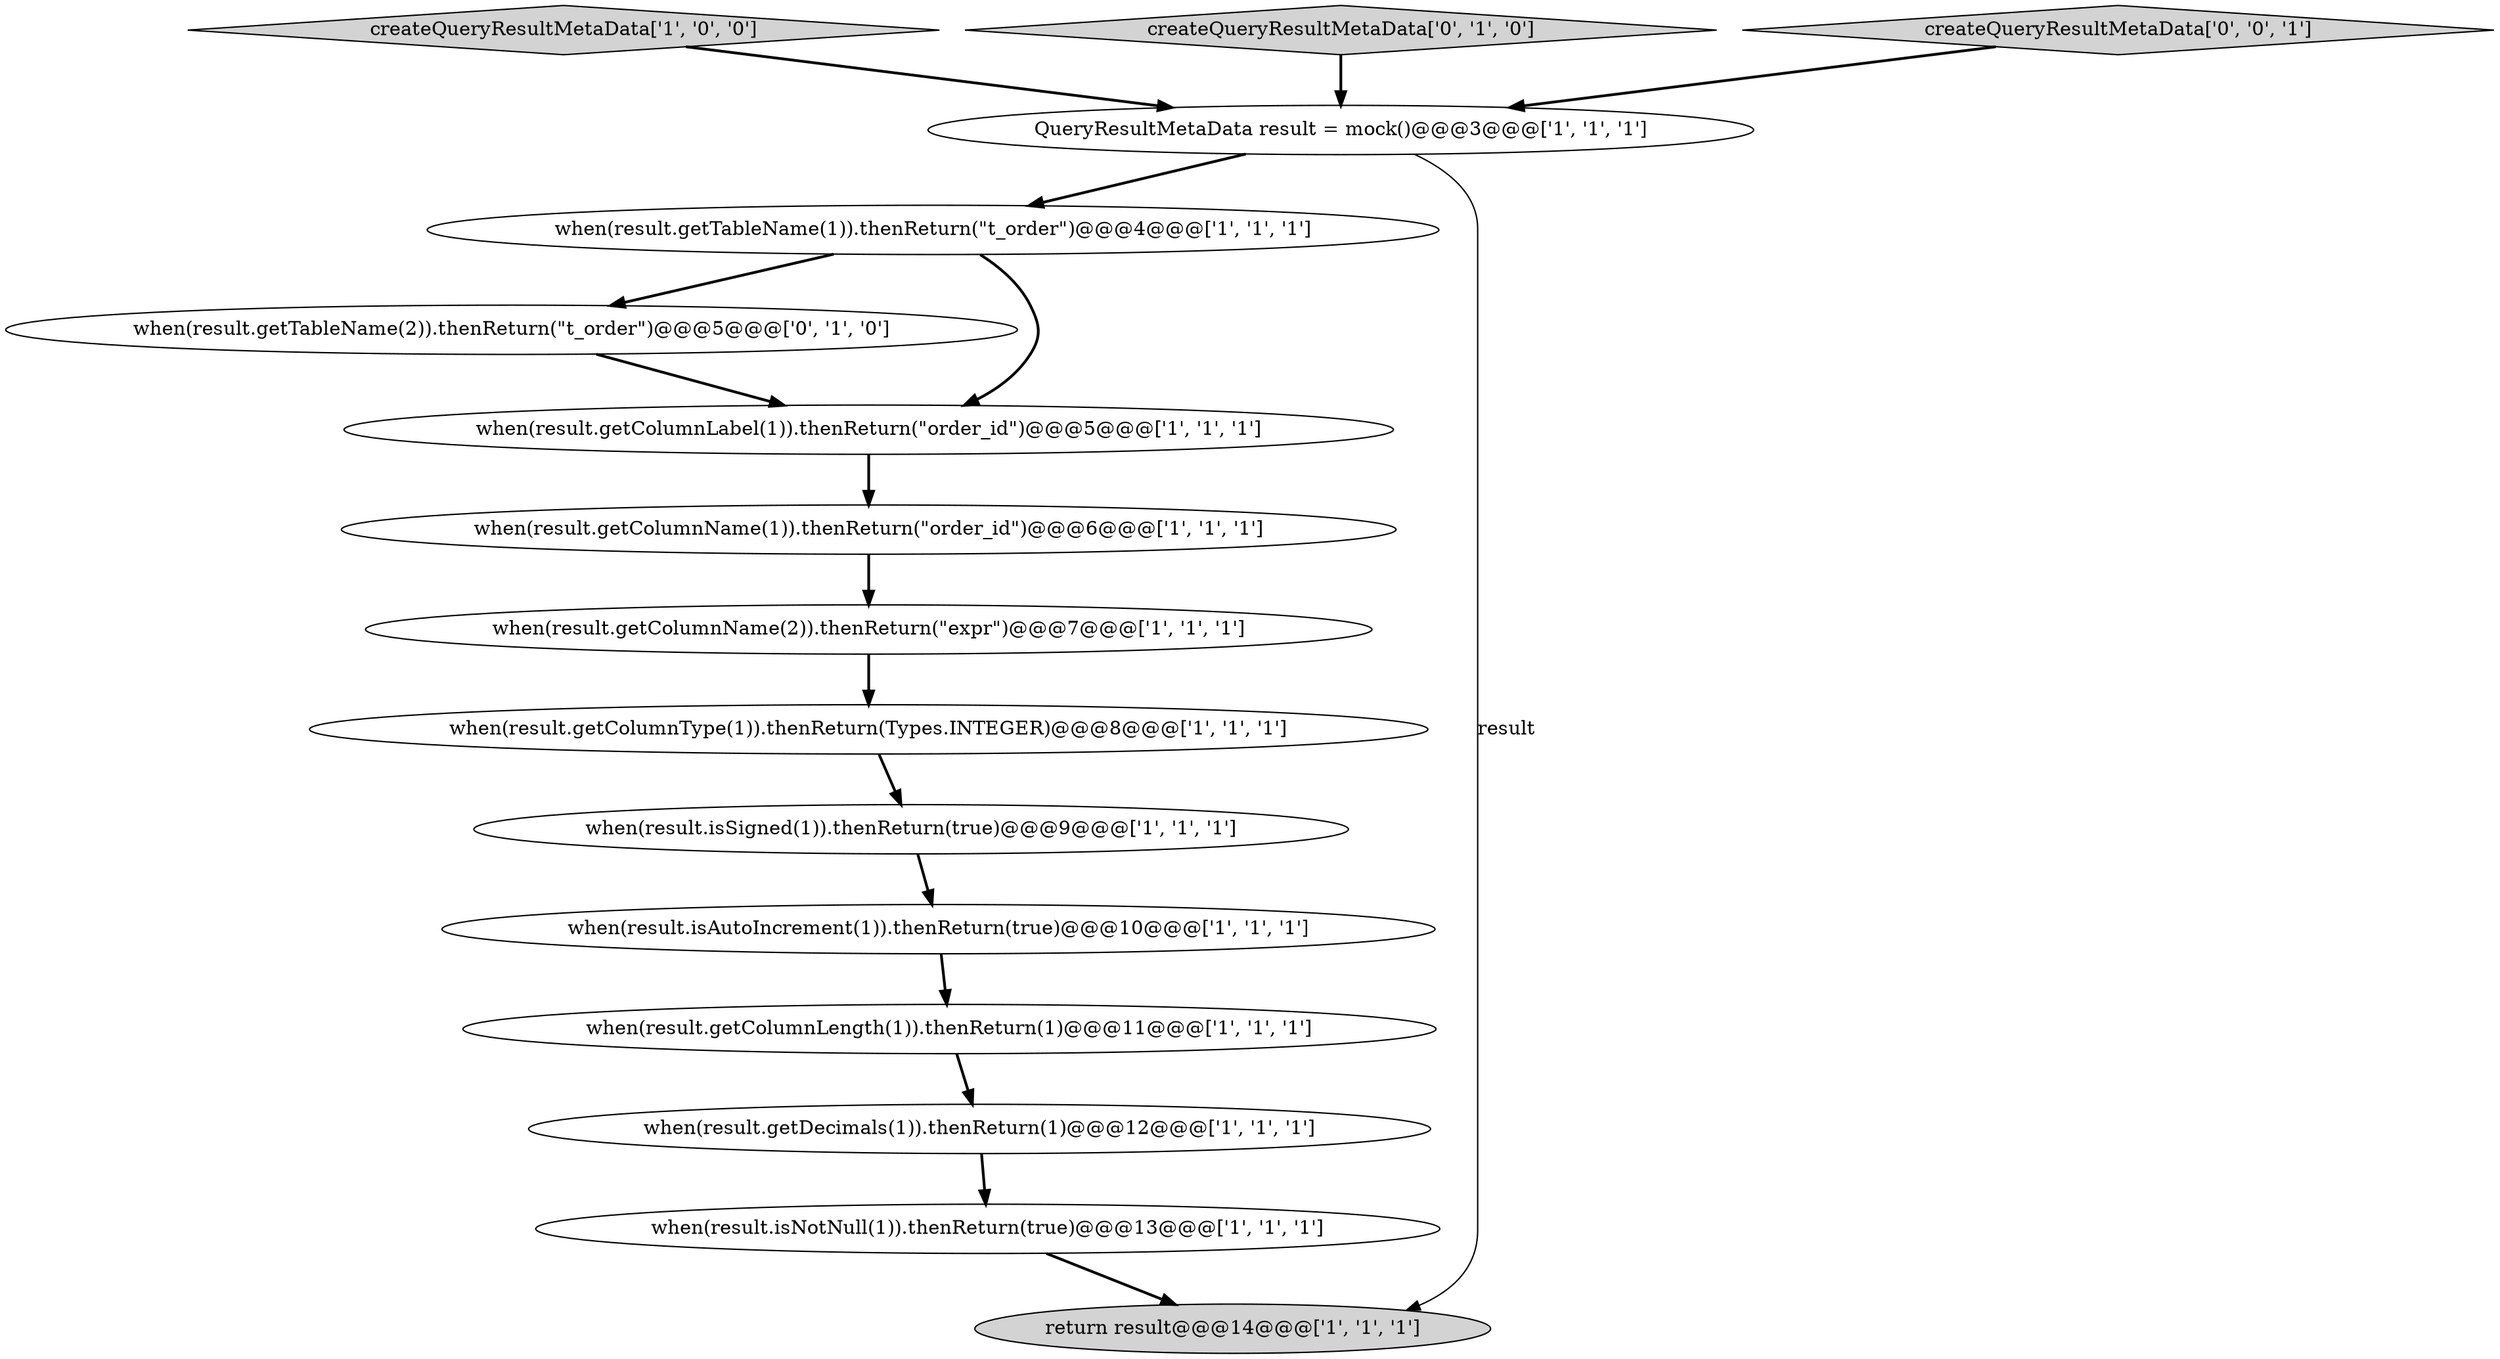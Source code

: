 digraph {
1 [style = filled, label = "createQueryResultMetaData['1', '0', '0']", fillcolor = lightgray, shape = diamond image = "AAA0AAABBB1BBB"];
5 [style = filled, label = "when(result.getColumnType(1)).thenReturn(Types.INTEGER)@@@8@@@['1', '1', '1']", fillcolor = white, shape = ellipse image = "AAA0AAABBB1BBB"];
6 [style = filled, label = "when(result.isSigned(1)).thenReturn(true)@@@9@@@['1', '1', '1']", fillcolor = white, shape = ellipse image = "AAA0AAABBB1BBB"];
12 [style = filled, label = "when(result.getColumnLength(1)).thenReturn(1)@@@11@@@['1', '1', '1']", fillcolor = white, shape = ellipse image = "AAA0AAABBB1BBB"];
8 [style = filled, label = "when(result.isNotNull(1)).thenReturn(true)@@@13@@@['1', '1', '1']", fillcolor = white, shape = ellipse image = "AAA0AAABBB1BBB"];
11 [style = filled, label = "when(result.getColumnName(2)).thenReturn(\"expr\")@@@7@@@['1', '1', '1']", fillcolor = white, shape = ellipse image = "AAA0AAABBB1BBB"];
13 [style = filled, label = "createQueryResultMetaData['0', '1', '0']", fillcolor = lightgray, shape = diamond image = "AAA0AAABBB2BBB"];
0 [style = filled, label = "when(result.getDecimals(1)).thenReturn(1)@@@12@@@['1', '1', '1']", fillcolor = white, shape = ellipse image = "AAA0AAABBB1BBB"];
15 [style = filled, label = "createQueryResultMetaData['0', '0', '1']", fillcolor = lightgray, shape = diamond image = "AAA0AAABBB3BBB"];
10 [style = filled, label = "when(result.getColumnName(1)).thenReturn(\"order_id\")@@@6@@@['1', '1', '1']", fillcolor = white, shape = ellipse image = "AAA0AAABBB1BBB"];
14 [style = filled, label = "when(result.getTableName(2)).thenReturn(\"t_order\")@@@5@@@['0', '1', '0']", fillcolor = white, shape = ellipse image = "AAA1AAABBB2BBB"];
9 [style = filled, label = "when(result.getTableName(1)).thenReturn(\"t_order\")@@@4@@@['1', '1', '1']", fillcolor = white, shape = ellipse image = "AAA0AAABBB1BBB"];
4 [style = filled, label = "when(result.getColumnLabel(1)).thenReturn(\"order_id\")@@@5@@@['1', '1', '1']", fillcolor = white, shape = ellipse image = "AAA0AAABBB1BBB"];
7 [style = filled, label = "return result@@@14@@@['1', '1', '1']", fillcolor = lightgray, shape = ellipse image = "AAA0AAABBB1BBB"];
3 [style = filled, label = "QueryResultMetaData result = mock()@@@3@@@['1', '1', '1']", fillcolor = white, shape = ellipse image = "AAA0AAABBB1BBB"];
2 [style = filled, label = "when(result.isAutoIncrement(1)).thenReturn(true)@@@10@@@['1', '1', '1']", fillcolor = white, shape = ellipse image = "AAA0AAABBB1BBB"];
4->10 [style = bold, label=""];
13->3 [style = bold, label=""];
8->7 [style = bold, label=""];
12->0 [style = bold, label=""];
3->7 [style = solid, label="result"];
1->3 [style = bold, label=""];
14->4 [style = bold, label=""];
10->11 [style = bold, label=""];
2->12 [style = bold, label=""];
0->8 [style = bold, label=""];
9->4 [style = bold, label=""];
3->9 [style = bold, label=""];
6->2 [style = bold, label=""];
5->6 [style = bold, label=""];
11->5 [style = bold, label=""];
9->14 [style = bold, label=""];
15->3 [style = bold, label=""];
}
